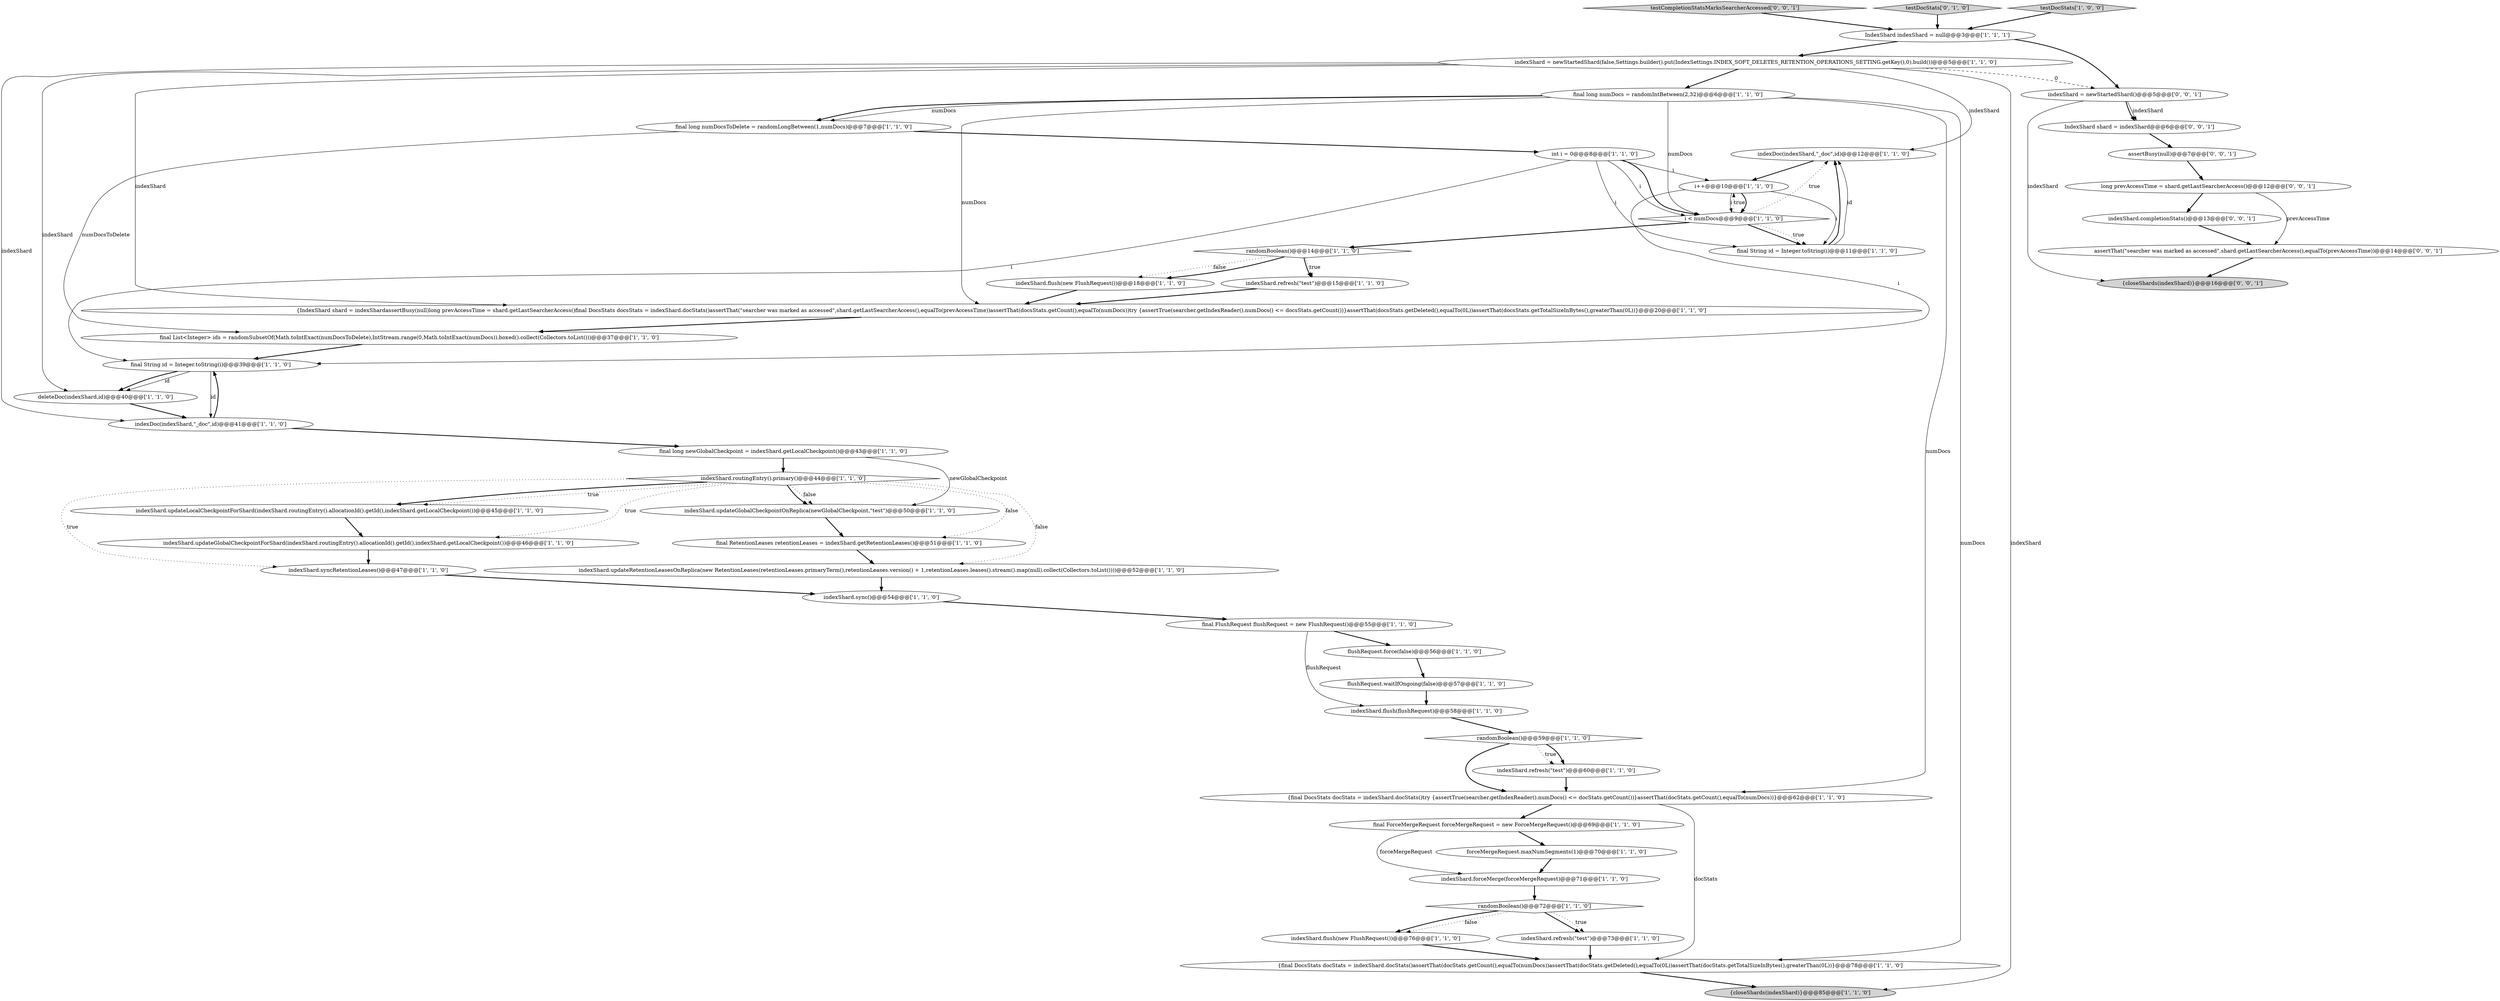 digraph {
24 [style = filled, label = "final String id = Integer.toString(i)@@@39@@@['1', '1', '0']", fillcolor = white, shape = ellipse image = "AAA0AAABBB1BBB"];
10 [style = filled, label = "{closeShards(indexShard)}@@@85@@@['1', '1', '0']", fillcolor = lightgray, shape = ellipse image = "AAA0AAABBB1BBB"];
19 [style = filled, label = "indexDoc(indexShard,\"_doc\",id)@@@12@@@['1', '1', '0']", fillcolor = white, shape = ellipse image = "AAA0AAABBB1BBB"];
1 [style = filled, label = "indexShard.sync()@@@54@@@['1', '1', '0']", fillcolor = white, shape = ellipse image = "AAA0AAABBB1BBB"];
44 [style = filled, label = "testCompletionStatsMarksSearcherAccessed['0', '0', '1']", fillcolor = lightgray, shape = diamond image = "AAA0AAABBB3BBB"];
7 [style = filled, label = "final long numDocsToDelete = randomLongBetween(1,numDocs)@@@7@@@['1', '1', '0']", fillcolor = white, shape = ellipse image = "AAA0AAABBB1BBB"];
45 [style = filled, label = "assertBusy(null)@@@7@@@['0', '0', '1']", fillcolor = white, shape = ellipse image = "AAA0AAABBB3BBB"];
23 [style = filled, label = "randomBoolean()@@@59@@@['1', '1', '0']", fillcolor = white, shape = diamond image = "AAA0AAABBB1BBB"];
18 [style = filled, label = "forceMergeRequest.maxNumSegments(1)@@@70@@@['1', '1', '0']", fillcolor = white, shape = ellipse image = "AAA0AAABBB1BBB"];
37 [style = filled, label = "indexShard.updateLocalCheckpointForShard(indexShard.routingEntry().allocationId().getId(),indexShard.getLocalCheckpoint())@@@45@@@['1', '1', '0']", fillcolor = white, shape = ellipse image = "AAA0AAABBB1BBB"];
2 [style = filled, label = "indexShard.refresh(\"test\")@@@73@@@['1', '1', '0']", fillcolor = white, shape = ellipse image = "AAA0AAABBB1BBB"];
42 [style = filled, label = "testDocStats['0', '1', '0']", fillcolor = lightgray, shape = diamond image = "AAA0AAABBB2BBB"];
47 [style = filled, label = "assertThat(\"searcher was marked as accessed\",shard.getLastSearcherAccess(),equalTo(prevAccessTime))@@@14@@@['0', '0', '1']", fillcolor = white, shape = ellipse image = "AAA0AAABBB3BBB"];
11 [style = filled, label = "{final DocsStats docStats = indexShard.docStats()assertThat(docStats.getCount(),equalTo(numDocs))assertThat(docStats.getDeleted(),equalTo(0L))assertThat(docStats.getTotalSizeInBytes(),greaterThan(0L))}@@@78@@@['1', '1', '0']", fillcolor = white, shape = ellipse image = "AAA0AAABBB1BBB"];
40 [style = filled, label = "indexDoc(indexShard,\"_doc\",id)@@@41@@@['1', '1', '0']", fillcolor = white, shape = ellipse image = "AAA0AAABBB1BBB"];
25 [style = filled, label = "i < numDocs@@@9@@@['1', '1', '0']", fillcolor = white, shape = diamond image = "AAA0AAABBB1BBB"];
31 [style = filled, label = "deleteDoc(indexShard,id)@@@40@@@['1', '1', '0']", fillcolor = white, shape = ellipse image = "AAA0AAABBB1BBB"];
34 [style = filled, label = "indexShard.syncRetentionLeases()@@@47@@@['1', '1', '0']", fillcolor = white, shape = ellipse image = "AAA0AAABBB1BBB"];
21 [style = filled, label = "testDocStats['1', '0', '0']", fillcolor = lightgray, shape = diamond image = "AAA0AAABBB1BBB"];
0 [style = filled, label = "final List<Integer> ids = randomSubsetOf(Math.toIntExact(numDocsToDelete),IntStream.range(0,Math.toIntExact(numDocs)).boxed().collect(Collectors.toList()))@@@37@@@['1', '1', '0']", fillcolor = white, shape = ellipse image = "AAA0AAABBB1BBB"];
28 [style = filled, label = "indexShard.flush(new FlushRequest())@@@76@@@['1', '1', '0']", fillcolor = white, shape = ellipse image = "AAA0AAABBB1BBB"];
26 [style = filled, label = "indexShard.flush(new FlushRequest())@@@18@@@['1', '1', '0']", fillcolor = white, shape = ellipse image = "AAA0AAABBB1BBB"];
41 [style = filled, label = "final long numDocs = randomIntBetween(2,32)@@@6@@@['1', '1', '0']", fillcolor = white, shape = ellipse image = "AAA0AAABBB1BBB"];
14 [style = filled, label = "indexShard.updateGlobalCheckpointOnReplica(newGlobalCheckpoint,\"test\")@@@50@@@['1', '1', '0']", fillcolor = white, shape = ellipse image = "AAA0AAABBB1BBB"];
36 [style = filled, label = "i++@@@10@@@['1', '1', '0']", fillcolor = white, shape = ellipse image = "AAA0AAABBB1BBB"];
50 [style = filled, label = "long prevAccessTime = shard.getLastSearcherAccess()@@@12@@@['0', '0', '1']", fillcolor = white, shape = ellipse image = "AAA0AAABBB3BBB"];
8 [style = filled, label = "final FlushRequest flushRequest = new FlushRequest()@@@55@@@['1', '1', '0']", fillcolor = white, shape = ellipse image = "AAA0AAABBB1BBB"];
15 [style = filled, label = "final String id = Integer.toString(i)@@@11@@@['1', '1', '0']", fillcolor = white, shape = ellipse image = "AAA0AAABBB1BBB"];
29 [style = filled, label = "indexShard.flush(flushRequest)@@@58@@@['1', '1', '0']", fillcolor = white, shape = ellipse image = "AAA0AAABBB1BBB"];
35 [style = filled, label = "indexShard.forceMerge(forceMergeRequest)@@@71@@@['1', '1', '0']", fillcolor = white, shape = ellipse image = "AAA0AAABBB1BBB"];
27 [style = filled, label = "flushRequest.force(false)@@@56@@@['1', '1', '0']", fillcolor = white, shape = ellipse image = "AAA0AAABBB1BBB"];
48 [style = filled, label = "{closeShards(indexShard)}@@@16@@@['0', '0', '1']", fillcolor = lightgray, shape = ellipse image = "AAA0AAABBB3BBB"];
3 [style = filled, label = "final ForceMergeRequest forceMergeRequest = new ForceMergeRequest()@@@69@@@['1', '1', '0']", fillcolor = white, shape = ellipse image = "AAA0AAABBB1BBB"];
12 [style = filled, label = "indexShard.updateGlobalCheckpointForShard(indexShard.routingEntry().allocationId().getId(),indexShard.getLocalCheckpoint())@@@46@@@['1', '1', '0']", fillcolor = white, shape = ellipse image = "AAA0AAABBB1BBB"];
5 [style = filled, label = "indexShard.routingEntry().primary()@@@44@@@['1', '1', '0']", fillcolor = white, shape = diamond image = "AAA0AAABBB1BBB"];
39 [style = filled, label = "IndexShard indexShard = null@@@3@@@['1', '1', '1']", fillcolor = white, shape = ellipse image = "AAA0AAABBB1BBB"];
43 [style = filled, label = "indexShard.completionStats()@@@13@@@['0', '0', '1']", fillcolor = white, shape = ellipse image = "AAA0AAABBB3BBB"];
17 [style = filled, label = "flushRequest.waitIfOngoing(false)@@@57@@@['1', '1', '0']", fillcolor = white, shape = ellipse image = "AAA0AAABBB1BBB"];
38 [style = filled, label = "{final DocsStats docStats = indexShard.docStats()try {assertTrue(searcher.getIndexReader().numDocs() <= docStats.getCount())}assertThat(docStats.getCount(),equalTo(numDocs))}@@@62@@@['1', '1', '0']", fillcolor = white, shape = ellipse image = "AAA0AAABBB1BBB"];
32 [style = filled, label = "randomBoolean()@@@14@@@['1', '1', '0']", fillcolor = white, shape = diamond image = "AAA0AAABBB1BBB"];
46 [style = filled, label = "indexShard = newStartedShard()@@@5@@@['0', '0', '1']", fillcolor = white, shape = ellipse image = "AAA0AAABBB3BBB"];
49 [style = filled, label = "IndexShard shard = indexShard@@@6@@@['0', '0', '1']", fillcolor = white, shape = ellipse image = "AAA0AAABBB3BBB"];
22 [style = filled, label = "indexShard = newStartedShard(false,Settings.builder().put(IndexSettings.INDEX_SOFT_DELETES_RETENTION_OPERATIONS_SETTING.getKey(),0).build())@@@5@@@['1', '1', '0']", fillcolor = white, shape = ellipse image = "AAA0AAABBB1BBB"];
9 [style = filled, label = "final long newGlobalCheckpoint = indexShard.getLocalCheckpoint()@@@43@@@['1', '1', '0']", fillcolor = white, shape = ellipse image = "AAA0AAABBB1BBB"];
13 [style = filled, label = "int i = 0@@@8@@@['1', '1', '0']", fillcolor = white, shape = ellipse image = "AAA0AAABBB1BBB"];
4 [style = filled, label = "randomBoolean()@@@72@@@['1', '1', '0']", fillcolor = white, shape = diamond image = "AAA0AAABBB1BBB"];
6 [style = filled, label = "indexShard.refresh(\"test\")@@@60@@@['1', '1', '0']", fillcolor = white, shape = ellipse image = "AAA0AAABBB1BBB"];
30 [style = filled, label = "indexShard.updateRetentionLeasesOnReplica(new RetentionLeases(retentionLeases.primaryTerm(),retentionLeases.version() + 1,retentionLeases.leases().stream().map(null).collect(Collectors.toList())))@@@52@@@['1', '1', '0']", fillcolor = white, shape = ellipse image = "AAA0AAABBB1BBB"];
16 [style = filled, label = "final RetentionLeases retentionLeases = indexShard.getRetentionLeases()@@@51@@@['1', '1', '0']", fillcolor = white, shape = ellipse image = "AAA0AAABBB1BBB"];
20 [style = filled, label = "{IndexShard shard = indexShardassertBusy(null)long prevAccessTime = shard.getLastSearcherAccess()final DocsStats docsStats = indexShard.docStats()assertThat(\"searcher was marked as accessed\",shard.getLastSearcherAccess(),equalTo(prevAccessTime))assertThat(docsStats.getCount(),equalTo(numDocs))try {assertTrue(searcher.getIndexReader().numDocs() <= docsStats.getCount())}assertThat(docsStats.getDeleted(),equalTo(0L))assertThat(docsStats.getTotalSizeInBytes(),greaterThan(0L))}@@@20@@@['1', '1', '0']", fillcolor = white, shape = ellipse image = "AAA0AAABBB1BBB"];
33 [style = filled, label = "indexShard.refresh(\"test\")@@@15@@@['1', '1', '0']", fillcolor = white, shape = ellipse image = "AAA0AAABBB1BBB"];
5->14 [style = bold, label=""];
35->4 [style = bold, label=""];
22->19 [style = solid, label="indexShard"];
13->25 [style = bold, label=""];
22->10 [style = solid, label="indexShard"];
21->39 [style = bold, label=""];
25->36 [style = dotted, label="true"];
4->28 [style = dotted, label="false"];
36->15 [style = solid, label="i"];
22->46 [style = dashed, label="0"];
4->2 [style = bold, label=""];
13->24 [style = solid, label="i"];
7->13 [style = bold, label=""];
7->0 [style = solid, label="numDocsToDelete"];
32->26 [style = dotted, label="false"];
36->24 [style = solid, label="i"];
23->38 [style = bold, label=""];
39->22 [style = bold, label=""];
28->11 [style = bold, label=""];
20->0 [style = bold, label=""];
13->15 [style = solid, label="i"];
22->40 [style = solid, label="indexShard"];
3->35 [style = solid, label="forceMergeRequest"];
41->25 [style = solid, label="numDocs"];
50->43 [style = bold, label=""];
24->31 [style = solid, label="id"];
41->7 [style = solid, label="numDocs"];
22->41 [style = bold, label=""];
1->8 [style = bold, label=""];
6->38 [style = bold, label=""];
15->19 [style = bold, label=""];
41->20 [style = solid, label="numDocs"];
5->37 [style = dotted, label="true"];
12->34 [style = bold, label=""];
33->20 [style = bold, label=""];
3->18 [style = bold, label=""];
8->27 [style = bold, label=""];
5->37 [style = bold, label=""];
5->34 [style = dotted, label="true"];
27->17 [style = bold, label=""];
46->49 [style = solid, label="indexShard"];
38->11 [style = solid, label="docStats"];
32->33 [style = bold, label=""];
44->39 [style = bold, label=""];
25->15 [style = bold, label=""];
23->6 [style = dotted, label="true"];
8->29 [style = solid, label="flushRequest"];
14->16 [style = bold, label=""];
49->45 [style = bold, label=""];
26->20 [style = bold, label=""];
5->14 [style = dotted, label="false"];
9->14 [style = solid, label="newGlobalCheckpoint"];
5->12 [style = dotted, label="true"];
47->48 [style = bold, label=""];
0->24 [style = bold, label=""];
32->26 [style = bold, label=""];
32->33 [style = dotted, label="true"];
23->6 [style = bold, label=""];
11->10 [style = bold, label=""];
24->31 [style = bold, label=""];
37->12 [style = bold, label=""];
25->19 [style = dotted, label="true"];
22->31 [style = solid, label="indexShard"];
41->38 [style = solid, label="numDocs"];
40->9 [style = bold, label=""];
30->1 [style = bold, label=""];
16->30 [style = bold, label=""];
45->50 [style = bold, label=""];
40->24 [style = bold, label=""];
9->5 [style = bold, label=""];
17->29 [style = bold, label=""];
18->35 [style = bold, label=""];
4->2 [style = dotted, label="true"];
36->25 [style = solid, label="i"];
25->32 [style = bold, label=""];
42->39 [style = bold, label=""];
46->49 [style = bold, label=""];
13->25 [style = solid, label="i"];
50->47 [style = solid, label="prevAccessTime"];
31->40 [style = bold, label=""];
2->11 [style = bold, label=""];
13->36 [style = solid, label="i"];
5->16 [style = dotted, label="false"];
36->25 [style = bold, label=""];
41->11 [style = solid, label="numDocs"];
43->47 [style = bold, label=""];
25->15 [style = dotted, label="true"];
29->23 [style = bold, label=""];
19->36 [style = bold, label=""];
4->28 [style = bold, label=""];
38->3 [style = bold, label=""];
41->7 [style = bold, label=""];
24->40 [style = solid, label="id"];
39->46 [style = bold, label=""];
46->48 [style = solid, label="indexShard"];
5->30 [style = dotted, label="false"];
22->20 [style = solid, label="indexShard"];
34->1 [style = bold, label=""];
15->19 [style = solid, label="id"];
}
